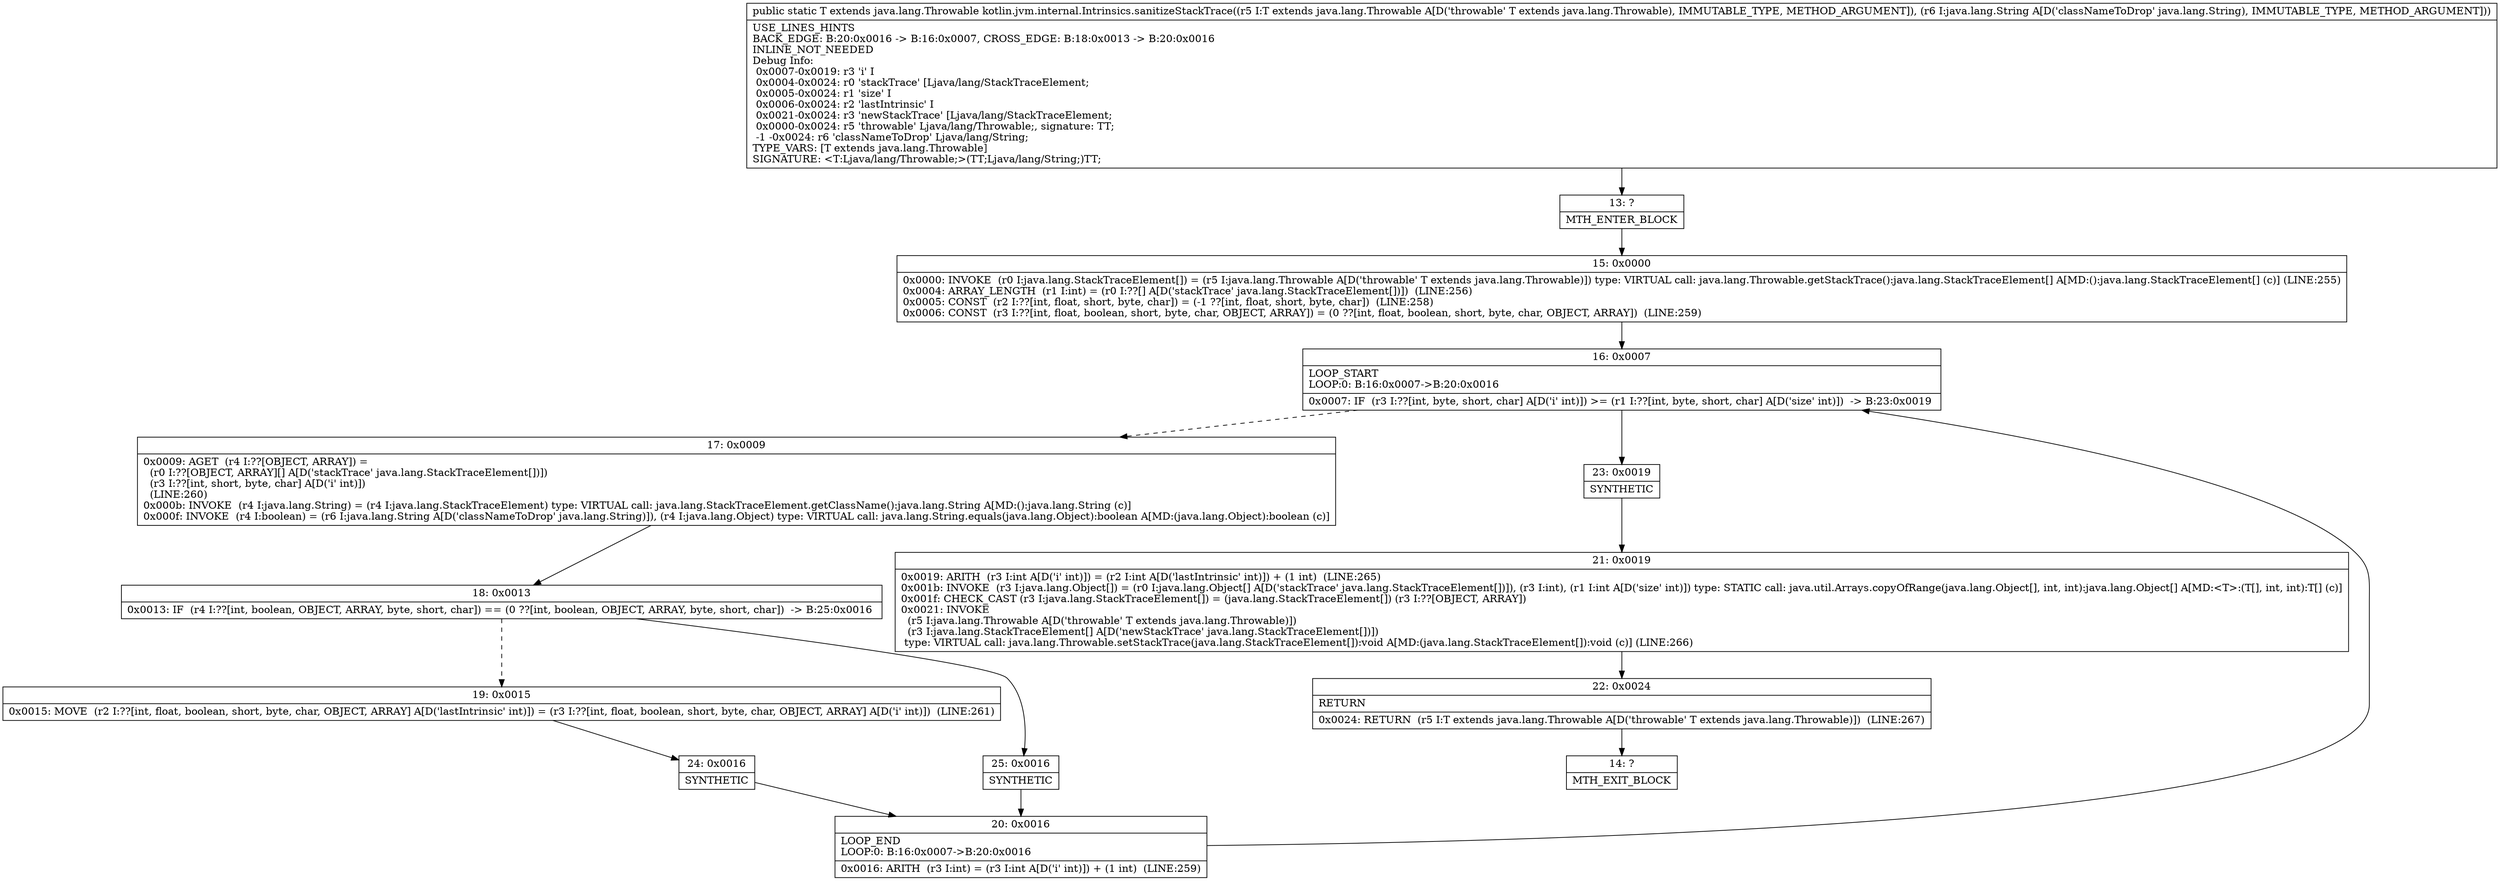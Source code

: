 digraph "CFG forkotlin.jvm.internal.Intrinsics.sanitizeStackTrace(Ljava\/lang\/Throwable;Ljava\/lang\/String;)Ljava\/lang\/Throwable;" {
Node_13 [shape=record,label="{13\:\ ?|MTH_ENTER_BLOCK\l}"];
Node_15 [shape=record,label="{15\:\ 0x0000|0x0000: INVOKE  (r0 I:java.lang.StackTraceElement[]) = (r5 I:java.lang.Throwable A[D('throwable' T extends java.lang.Throwable)]) type: VIRTUAL call: java.lang.Throwable.getStackTrace():java.lang.StackTraceElement[] A[MD:():java.lang.StackTraceElement[] (c)] (LINE:255)\l0x0004: ARRAY_LENGTH  (r1 I:int) = (r0 I:??[] A[D('stackTrace' java.lang.StackTraceElement[])])  (LINE:256)\l0x0005: CONST  (r2 I:??[int, float, short, byte, char]) = (\-1 ??[int, float, short, byte, char])  (LINE:258)\l0x0006: CONST  (r3 I:??[int, float, boolean, short, byte, char, OBJECT, ARRAY]) = (0 ??[int, float, boolean, short, byte, char, OBJECT, ARRAY])  (LINE:259)\l}"];
Node_16 [shape=record,label="{16\:\ 0x0007|LOOP_START\lLOOP:0: B:16:0x0007\-\>B:20:0x0016\l|0x0007: IF  (r3 I:??[int, byte, short, char] A[D('i' int)]) \>= (r1 I:??[int, byte, short, char] A[D('size' int)])  \-\> B:23:0x0019 \l}"];
Node_17 [shape=record,label="{17\:\ 0x0009|0x0009: AGET  (r4 I:??[OBJECT, ARRAY]) = \l  (r0 I:??[OBJECT, ARRAY][] A[D('stackTrace' java.lang.StackTraceElement[])])\l  (r3 I:??[int, short, byte, char] A[D('i' int)])\l  (LINE:260)\l0x000b: INVOKE  (r4 I:java.lang.String) = (r4 I:java.lang.StackTraceElement) type: VIRTUAL call: java.lang.StackTraceElement.getClassName():java.lang.String A[MD:():java.lang.String (c)]\l0x000f: INVOKE  (r4 I:boolean) = (r6 I:java.lang.String A[D('classNameToDrop' java.lang.String)]), (r4 I:java.lang.Object) type: VIRTUAL call: java.lang.String.equals(java.lang.Object):boolean A[MD:(java.lang.Object):boolean (c)]\l}"];
Node_18 [shape=record,label="{18\:\ 0x0013|0x0013: IF  (r4 I:??[int, boolean, OBJECT, ARRAY, byte, short, char]) == (0 ??[int, boolean, OBJECT, ARRAY, byte, short, char])  \-\> B:25:0x0016 \l}"];
Node_19 [shape=record,label="{19\:\ 0x0015|0x0015: MOVE  (r2 I:??[int, float, boolean, short, byte, char, OBJECT, ARRAY] A[D('lastIntrinsic' int)]) = (r3 I:??[int, float, boolean, short, byte, char, OBJECT, ARRAY] A[D('i' int)])  (LINE:261)\l}"];
Node_24 [shape=record,label="{24\:\ 0x0016|SYNTHETIC\l}"];
Node_20 [shape=record,label="{20\:\ 0x0016|LOOP_END\lLOOP:0: B:16:0x0007\-\>B:20:0x0016\l|0x0016: ARITH  (r3 I:int) = (r3 I:int A[D('i' int)]) + (1 int)  (LINE:259)\l}"];
Node_25 [shape=record,label="{25\:\ 0x0016|SYNTHETIC\l}"];
Node_23 [shape=record,label="{23\:\ 0x0019|SYNTHETIC\l}"];
Node_21 [shape=record,label="{21\:\ 0x0019|0x0019: ARITH  (r3 I:int A[D('i' int)]) = (r2 I:int A[D('lastIntrinsic' int)]) + (1 int)  (LINE:265)\l0x001b: INVOKE  (r3 I:java.lang.Object[]) = (r0 I:java.lang.Object[] A[D('stackTrace' java.lang.StackTraceElement[])]), (r3 I:int), (r1 I:int A[D('size' int)]) type: STATIC call: java.util.Arrays.copyOfRange(java.lang.Object[], int, int):java.lang.Object[] A[MD:\<T\>:(T[], int, int):T[] (c)]\l0x001f: CHECK_CAST (r3 I:java.lang.StackTraceElement[]) = (java.lang.StackTraceElement[]) (r3 I:??[OBJECT, ARRAY]) \l0x0021: INVOKE  \l  (r5 I:java.lang.Throwable A[D('throwable' T extends java.lang.Throwable)])\l  (r3 I:java.lang.StackTraceElement[] A[D('newStackTrace' java.lang.StackTraceElement[])])\l type: VIRTUAL call: java.lang.Throwable.setStackTrace(java.lang.StackTraceElement[]):void A[MD:(java.lang.StackTraceElement[]):void (c)] (LINE:266)\l}"];
Node_22 [shape=record,label="{22\:\ 0x0024|RETURN\l|0x0024: RETURN  (r5 I:T extends java.lang.Throwable A[D('throwable' T extends java.lang.Throwable)])  (LINE:267)\l}"];
Node_14 [shape=record,label="{14\:\ ?|MTH_EXIT_BLOCK\l}"];
MethodNode[shape=record,label="{public static T extends java.lang.Throwable kotlin.jvm.internal.Intrinsics.sanitizeStackTrace((r5 I:T extends java.lang.Throwable A[D('throwable' T extends java.lang.Throwable), IMMUTABLE_TYPE, METHOD_ARGUMENT]), (r6 I:java.lang.String A[D('classNameToDrop' java.lang.String), IMMUTABLE_TYPE, METHOD_ARGUMENT]))  | USE_LINES_HINTS\lBACK_EDGE: B:20:0x0016 \-\> B:16:0x0007, CROSS_EDGE: B:18:0x0013 \-\> B:20:0x0016\lINLINE_NOT_NEEDED\lDebug Info:\l  0x0007\-0x0019: r3 'i' I\l  0x0004\-0x0024: r0 'stackTrace' [Ljava\/lang\/StackTraceElement;\l  0x0005\-0x0024: r1 'size' I\l  0x0006\-0x0024: r2 'lastIntrinsic' I\l  0x0021\-0x0024: r3 'newStackTrace' [Ljava\/lang\/StackTraceElement;\l  0x0000\-0x0024: r5 'throwable' Ljava\/lang\/Throwable;, signature: TT;\l  \-1 \-0x0024: r6 'classNameToDrop' Ljava\/lang\/String;\lTYPE_VARS: [T extends java.lang.Throwable]\lSIGNATURE: \<T:Ljava\/lang\/Throwable;\>(TT;Ljava\/lang\/String;)TT;\l}"];
MethodNode -> Node_13;Node_13 -> Node_15;
Node_15 -> Node_16;
Node_16 -> Node_17[style=dashed];
Node_16 -> Node_23;
Node_17 -> Node_18;
Node_18 -> Node_19[style=dashed];
Node_18 -> Node_25;
Node_19 -> Node_24;
Node_24 -> Node_20;
Node_20 -> Node_16;
Node_25 -> Node_20;
Node_23 -> Node_21;
Node_21 -> Node_22;
Node_22 -> Node_14;
}

